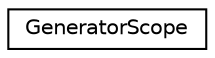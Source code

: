 digraph "Graphical Class Hierarchy"
{
 // LATEX_PDF_SIZE
  edge [fontname="Helvetica",fontsize="10",labelfontname="Helvetica",labelfontsize="10"];
  node [fontname="Helvetica",fontsize="10",shape=record];
  rankdir="LR";
  Node0 [label="GeneratorScope",height=0.2,width=0.4,color="black", fillcolor="white", style="filled",URL="$classGeneratorScope.html",tooltip="The GeneratorScope class manages scopes in the generator."];
}
